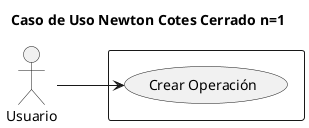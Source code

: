 @startuml

title Caso de Uso Newton Cotes Cerrado n=1

left to right direction

actor Usuario as user

rectangle  {
    usecase "Crear Operación" as crear
}

user --> crear: ""

@enduml